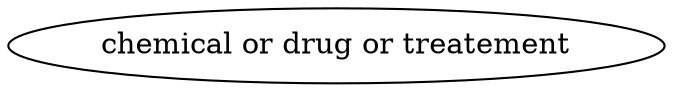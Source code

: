 digraph {
	graph [bb="0,0,314.57,36"];
	node [label="\N"];
	"chemical or drug or treatement"	[height=0.5,
		label="chemical or drug or treatement",
		pos="157.29,18",
		width=4.3691];
}
